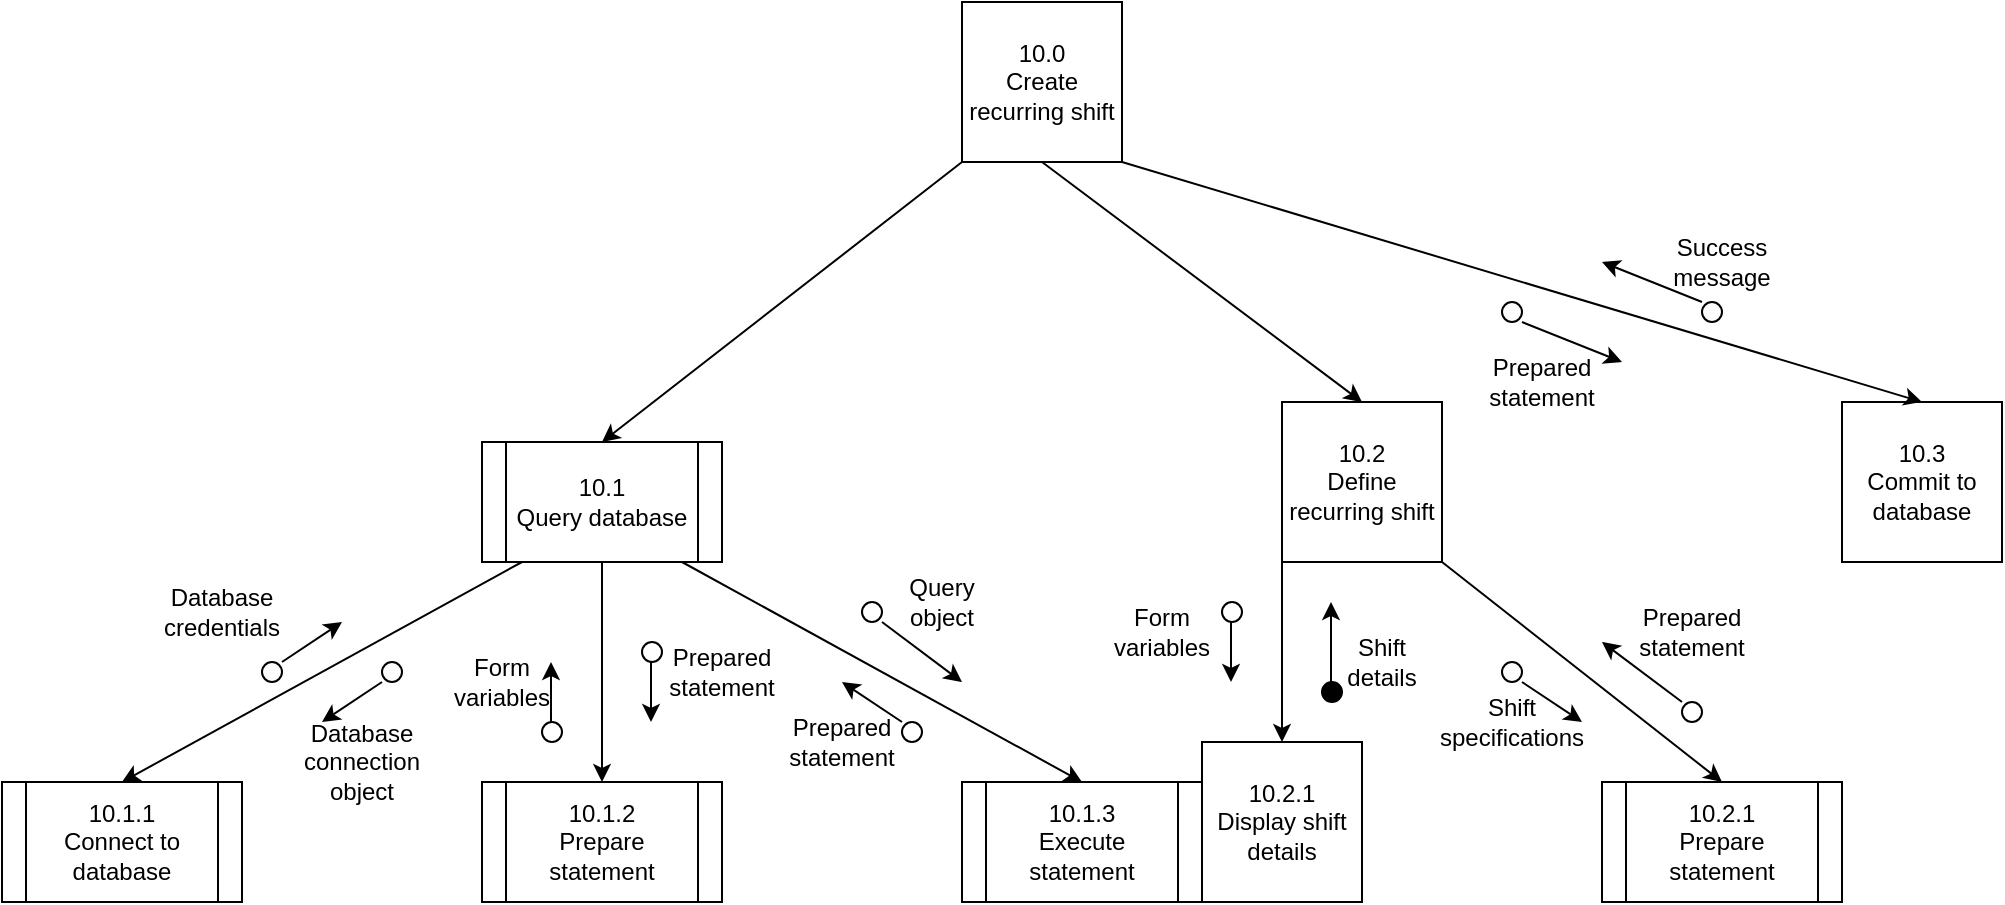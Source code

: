 <mxfile version="12.7.0" type="github">
  <diagram id="g8YreM0hBuEBGL91o7nB" name="Page-1">
    <mxGraphModel dx="1952" dy="614" grid="1" gridSize="10" guides="1" tooltips="1" connect="1" arrows="1" fold="1" page="1" pageScale="1" pageWidth="850" pageHeight="1100" math="0" shadow="0">
      <root>
        <mxCell id="0"/>
        <mxCell id="1" parent="0"/>
        <mxCell id="knCNbC4QlPTW4irUIRz2-75" value="10.0&lt;br&gt;Create recurring shift" style="whiteSpace=wrap;html=1;aspect=fixed;fillColor=#FFFFFF;" parent="1" vertex="1">
          <mxGeometry x="400" y="40" width="80" height="80" as="geometry"/>
        </mxCell>
        <mxCell id="knCNbC4QlPTW4irUIRz2-76" value="10.2&lt;br&gt;Define recurring shift&lt;br&gt;" style="whiteSpace=wrap;html=1;aspect=fixed;fillColor=#FFFFFF;" parent="1" vertex="1">
          <mxGeometry x="560" y="240" width="80" height="80" as="geometry"/>
        </mxCell>
        <mxCell id="knCNbC4QlPTW4irUIRz2-78" value="10.1.1&lt;br&gt;Connect to database" style="shape=process;whiteSpace=wrap;html=1;backgroundOutline=1;" parent="1" vertex="1">
          <mxGeometry x="-80" y="430" width="120" height="60" as="geometry"/>
        </mxCell>
        <mxCell id="knCNbC4QlPTW4irUIRz2-79" value="10.1.2&lt;br&gt;Prepare statement" style="shape=process;whiteSpace=wrap;html=1;backgroundOutline=1;" parent="1" vertex="1">
          <mxGeometry x="160" y="430" width="120" height="60" as="geometry"/>
        </mxCell>
        <mxCell id="knCNbC4QlPTW4irUIRz2-81" value="" style="endArrow=classic;html=1;strokeWidth=1;entryX=0.5;entryY=0;entryDx=0;entryDy=0;exitX=0;exitY=1;exitDx=0;exitDy=0;" parent="1" target="knCNbC4QlPTW4irUIRz2-78" edge="1">
          <mxGeometry width="50" height="50" relative="1" as="geometry">
            <mxPoint x="180" y="320" as="sourcePoint"/>
            <mxPoint x="40" y="330" as="targetPoint"/>
          </mxGeometry>
        </mxCell>
        <mxCell id="knCNbC4QlPTW4irUIRz2-82" value="" style="endArrow=classic;html=1;strokeWidth=1;entryX=0.5;entryY=0;entryDx=0;entryDy=0;exitX=0.5;exitY=1;exitDx=0;exitDy=0;" parent="1" target="knCNbC4QlPTW4irUIRz2-79" edge="1">
          <mxGeometry width="50" height="50" relative="1" as="geometry">
            <mxPoint x="220" y="320" as="sourcePoint"/>
            <mxPoint x="200" y="350" as="targetPoint"/>
          </mxGeometry>
        </mxCell>
        <mxCell id="knCNbC4QlPTW4irUIRz2-83" value="" style="endArrow=classic;html=1;strokeWidth=1;exitX=1;exitY=1;exitDx=0;exitDy=0;entryX=0.5;entryY=0;entryDx=0;entryDy=0;" parent="1" target="knCNbC4QlPTW4irUIRz2-84" edge="1">
          <mxGeometry width="50" height="50" relative="1" as="geometry">
            <mxPoint x="260" y="320" as="sourcePoint"/>
            <mxPoint x="380" y="330" as="targetPoint"/>
          </mxGeometry>
        </mxCell>
        <mxCell id="knCNbC4QlPTW4irUIRz2-84" value="&lt;span style=&quot;white-space: normal&quot;&gt;10.1.3&lt;/span&gt;&lt;br style=&quot;white-space: normal&quot;&gt;&lt;span style=&quot;white-space: normal&quot;&gt;Execute statement&lt;/span&gt;" style="shape=process;whiteSpace=wrap;html=1;backgroundOutline=1;fillColor=#FFFFFF;" parent="1" vertex="1">
          <mxGeometry x="400" y="430" width="120" height="60" as="geometry"/>
        </mxCell>
        <mxCell id="LVGDp0dCCoM71tFBu9lL-1" value="&lt;span style=&quot;white-space: normal&quot;&gt;10.1&lt;/span&gt;&lt;br style=&quot;white-space: normal&quot;&gt;&lt;span style=&quot;white-space: normal&quot;&gt;Query database&lt;/span&gt;" style="shape=process;whiteSpace=wrap;html=1;backgroundOutline=1;" vertex="1" parent="1">
          <mxGeometry x="160" y="260" width="120" height="60" as="geometry"/>
        </mxCell>
        <mxCell id="LVGDp0dCCoM71tFBu9lL-2" value="" style="endArrow=classic;html=1;entryX=0.5;entryY=0;entryDx=0;entryDy=0;exitX=0;exitY=1;exitDx=0;exitDy=0;" edge="1" parent="1" source="knCNbC4QlPTW4irUIRz2-75" target="LVGDp0dCCoM71tFBu9lL-1">
          <mxGeometry width="50" height="50" relative="1" as="geometry">
            <mxPoint x="260" y="190" as="sourcePoint"/>
            <mxPoint x="310" y="140" as="targetPoint"/>
          </mxGeometry>
        </mxCell>
        <mxCell id="LVGDp0dCCoM71tFBu9lL-3" value="" style="endArrow=classic;html=1;exitX=0.5;exitY=1;exitDx=0;exitDy=0;entryX=0.5;entryY=0;entryDx=0;entryDy=0;" edge="1" parent="1" source="knCNbC4QlPTW4irUIRz2-75" target="knCNbC4QlPTW4irUIRz2-76">
          <mxGeometry width="50" height="50" relative="1" as="geometry">
            <mxPoint x="520" y="230" as="sourcePoint"/>
            <mxPoint x="570" y="180" as="targetPoint"/>
          </mxGeometry>
        </mxCell>
        <mxCell id="LVGDp0dCCoM71tFBu9lL-4" value="10.2.1&lt;br&gt;Display shift details" style="whiteSpace=wrap;html=1;aspect=fixed;" vertex="1" parent="1">
          <mxGeometry x="520" y="410" width="80" height="80" as="geometry"/>
        </mxCell>
        <mxCell id="LVGDp0dCCoM71tFBu9lL-5" value="" style="endArrow=classic;html=1;exitX=0;exitY=1;exitDx=0;exitDy=0;entryX=0.5;entryY=0;entryDx=0;entryDy=0;" edge="1" parent="1" source="knCNbC4QlPTW4irUIRz2-76" target="LVGDp0dCCoM71tFBu9lL-4">
          <mxGeometry width="50" height="50" relative="1" as="geometry">
            <mxPoint x="570" y="390" as="sourcePoint"/>
            <mxPoint x="620" y="340" as="targetPoint"/>
          </mxGeometry>
        </mxCell>
        <mxCell id="LVGDp0dCCoM71tFBu9lL-6" value="10.2.1&lt;br&gt;Prepare statement" style="shape=process;whiteSpace=wrap;html=1;backgroundOutline=1;" vertex="1" parent="1">
          <mxGeometry x="720" y="430" width="120" height="60" as="geometry"/>
        </mxCell>
        <mxCell id="LVGDp0dCCoM71tFBu9lL-7" value="10.3&lt;br&gt;Commit to database" style="whiteSpace=wrap;html=1;aspect=fixed;" vertex="1" parent="1">
          <mxGeometry x="840" y="240" width="80" height="80" as="geometry"/>
        </mxCell>
        <mxCell id="LVGDp0dCCoM71tFBu9lL-8" value="" style="endArrow=classic;html=1;exitX=1;exitY=1;exitDx=0;exitDy=0;entryX=0.5;entryY=0;entryDx=0;entryDy=0;" edge="1" parent="1" source="knCNbC4QlPTW4irUIRz2-75" target="LVGDp0dCCoM71tFBu9lL-7">
          <mxGeometry width="50" height="50" relative="1" as="geometry">
            <mxPoint x="710" y="120" as="sourcePoint"/>
            <mxPoint x="760" y="70" as="targetPoint"/>
          </mxGeometry>
        </mxCell>
        <mxCell id="LVGDp0dCCoM71tFBu9lL-9" value="" style="endArrow=classic;html=1;entryX=0.5;entryY=0;entryDx=0;entryDy=0;exitX=1;exitY=1;exitDx=0;exitDy=0;" edge="1" parent="1" source="knCNbC4QlPTW4irUIRz2-76" target="LVGDp0dCCoM71tFBu9lL-6">
          <mxGeometry width="50" height="50" relative="1" as="geometry">
            <mxPoint x="720" y="380" as="sourcePoint"/>
            <mxPoint x="770" y="330" as="targetPoint"/>
          </mxGeometry>
        </mxCell>
        <mxCell id="LVGDp0dCCoM71tFBu9lL-11" value="" style="endArrow=classic;html=1;" edge="1" parent="1">
          <mxGeometry width="50" height="50" relative="1" as="geometry">
            <mxPoint x="60" y="370" as="sourcePoint"/>
            <mxPoint x="90" y="350" as="targetPoint"/>
          </mxGeometry>
        </mxCell>
        <mxCell id="LVGDp0dCCoM71tFBu9lL-12" value="" style="ellipse;whiteSpace=wrap;html=1;aspect=fixed;" vertex="1" parent="1">
          <mxGeometry x="350" y="340" width="10" height="10" as="geometry"/>
        </mxCell>
        <mxCell id="LVGDp0dCCoM71tFBu9lL-13" value="" style="ellipse;whiteSpace=wrap;html=1;aspect=fixed;" vertex="1" parent="1">
          <mxGeometry x="370" y="400" width="10" height="10" as="geometry"/>
        </mxCell>
        <mxCell id="LVGDp0dCCoM71tFBu9lL-14" value="" style="ellipse;whiteSpace=wrap;html=1;aspect=fixed;" vertex="1" parent="1">
          <mxGeometry x="240" y="360" width="10" height="10" as="geometry"/>
        </mxCell>
        <mxCell id="LVGDp0dCCoM71tFBu9lL-15" value="" style="ellipse;whiteSpace=wrap;html=1;aspect=fixed;" vertex="1" parent="1">
          <mxGeometry x="190" y="400" width="10" height="10" as="geometry"/>
        </mxCell>
        <mxCell id="LVGDp0dCCoM71tFBu9lL-16" value="" style="ellipse;whiteSpace=wrap;html=1;aspect=fixed;" vertex="1" parent="1">
          <mxGeometry x="110" y="370" width="10" height="10" as="geometry"/>
        </mxCell>
        <mxCell id="LVGDp0dCCoM71tFBu9lL-17" value="" style="ellipse;whiteSpace=wrap;html=1;aspect=fixed;" vertex="1" parent="1">
          <mxGeometry x="50" y="370" width="10" height="10" as="geometry"/>
        </mxCell>
        <mxCell id="LVGDp0dCCoM71tFBu9lL-19" value="" style="endArrow=classic;html=1;" edge="1" parent="1">
          <mxGeometry width="50" height="50" relative="1" as="geometry">
            <mxPoint x="110" y="380" as="sourcePoint"/>
            <mxPoint x="80" y="400" as="targetPoint"/>
          </mxGeometry>
        </mxCell>
        <mxCell id="LVGDp0dCCoM71tFBu9lL-20" value="" style="endArrow=classic;html=1;" edge="1" parent="1">
          <mxGeometry width="50" height="50" relative="1" as="geometry">
            <mxPoint x="194.5" y="400" as="sourcePoint"/>
            <mxPoint x="194.5" y="370" as="targetPoint"/>
          </mxGeometry>
        </mxCell>
        <mxCell id="LVGDp0dCCoM71tFBu9lL-21" value="" style="endArrow=classic;html=1;" edge="1" parent="1">
          <mxGeometry width="50" height="50" relative="1" as="geometry">
            <mxPoint x="244.5" y="370" as="sourcePoint"/>
            <mxPoint x="244.5" y="400" as="targetPoint"/>
          </mxGeometry>
        </mxCell>
        <mxCell id="LVGDp0dCCoM71tFBu9lL-22" value="" style="endArrow=classic;html=1;" edge="1" parent="1">
          <mxGeometry width="50" height="50" relative="1" as="geometry">
            <mxPoint x="370" y="400" as="sourcePoint"/>
            <mxPoint x="340" y="380" as="targetPoint"/>
          </mxGeometry>
        </mxCell>
        <mxCell id="LVGDp0dCCoM71tFBu9lL-23" value="" style="endArrow=classic;html=1;" edge="1" parent="1">
          <mxGeometry width="50" height="50" relative="1" as="geometry">
            <mxPoint x="360" y="350" as="sourcePoint"/>
            <mxPoint x="400" y="380" as="targetPoint"/>
          </mxGeometry>
        </mxCell>
        <mxCell id="LVGDp0dCCoM71tFBu9lL-25" value="Database credentials" style="text;html=1;strokeColor=none;fillColor=none;align=center;verticalAlign=middle;whiteSpace=wrap;rounded=0;" vertex="1" parent="1">
          <mxGeometry x="10" y="335" width="40" height="20" as="geometry"/>
        </mxCell>
        <mxCell id="LVGDp0dCCoM71tFBu9lL-26" value="Database connection object" style="text;html=1;strokeColor=none;fillColor=none;align=center;verticalAlign=middle;whiteSpace=wrap;rounded=0;" vertex="1" parent="1">
          <mxGeometry x="80" y="410" width="40" height="20" as="geometry"/>
        </mxCell>
        <mxCell id="LVGDp0dCCoM71tFBu9lL-27" value="Form variables" style="text;html=1;strokeColor=none;fillColor=none;align=center;verticalAlign=middle;whiteSpace=wrap;rounded=0;" vertex="1" parent="1">
          <mxGeometry x="150" y="370" width="40" height="20" as="geometry"/>
        </mxCell>
        <mxCell id="LVGDp0dCCoM71tFBu9lL-28" value="Prepared statement" style="text;html=1;strokeColor=none;fillColor=none;align=center;verticalAlign=middle;whiteSpace=wrap;rounded=0;" vertex="1" parent="1">
          <mxGeometry x="260" y="365" width="40" height="20" as="geometry"/>
        </mxCell>
        <mxCell id="LVGDp0dCCoM71tFBu9lL-29" value="Prepared statement" style="text;html=1;strokeColor=none;fillColor=none;align=center;verticalAlign=middle;whiteSpace=wrap;rounded=0;" vertex="1" parent="1">
          <mxGeometry x="320" y="400" width="40" height="20" as="geometry"/>
        </mxCell>
        <mxCell id="LVGDp0dCCoM71tFBu9lL-30" value="Query object" style="text;html=1;strokeColor=none;fillColor=none;align=center;verticalAlign=middle;whiteSpace=wrap;rounded=0;" vertex="1" parent="1">
          <mxGeometry x="370" y="330" width="40" height="20" as="geometry"/>
        </mxCell>
        <mxCell id="LVGDp0dCCoM71tFBu9lL-32" value="" style="endArrow=classic;html=1;" edge="1" parent="1">
          <mxGeometry width="50" height="50" relative="1" as="geometry">
            <mxPoint x="534.5" y="350" as="sourcePoint"/>
            <mxPoint x="534.5" y="380" as="targetPoint"/>
          </mxGeometry>
        </mxCell>
        <mxCell id="LVGDp0dCCoM71tFBu9lL-33" value="" style="ellipse;whiteSpace=wrap;html=1;aspect=fixed;" vertex="1" parent="1">
          <mxGeometry x="530" y="340" width="10" height="10" as="geometry"/>
        </mxCell>
        <mxCell id="LVGDp0dCCoM71tFBu9lL-34" value="Form variables" style="text;html=1;strokeColor=none;fillColor=none;align=center;verticalAlign=middle;whiteSpace=wrap;rounded=0;" vertex="1" parent="1">
          <mxGeometry x="480" y="345" width="40" height="20" as="geometry"/>
        </mxCell>
        <mxCell id="LVGDp0dCCoM71tFBu9lL-36" value="" style="endArrow=classic;html=1;" edge="1" parent="1">
          <mxGeometry width="50" height="50" relative="1" as="geometry">
            <mxPoint x="584.5" y="380" as="sourcePoint"/>
            <mxPoint x="584.5" y="340" as="targetPoint"/>
          </mxGeometry>
        </mxCell>
        <mxCell id="LVGDp0dCCoM71tFBu9lL-37" value="" style="ellipse;whiteSpace=wrap;html=1;aspect=fixed;fillColor=#000000;" vertex="1" parent="1">
          <mxGeometry x="580" y="380" width="10" height="10" as="geometry"/>
        </mxCell>
        <mxCell id="LVGDp0dCCoM71tFBu9lL-38" value="Shift details" style="text;html=1;strokeColor=none;fillColor=none;align=center;verticalAlign=middle;whiteSpace=wrap;rounded=0;" vertex="1" parent="1">
          <mxGeometry x="590" y="360" width="40" height="20" as="geometry"/>
        </mxCell>
        <mxCell id="LVGDp0dCCoM71tFBu9lL-39" value="" style="endArrow=classic;html=1;" edge="1" parent="1">
          <mxGeometry width="50" height="50" relative="1" as="geometry">
            <mxPoint x="680" y="380" as="sourcePoint"/>
            <mxPoint x="710" y="400" as="targetPoint"/>
          </mxGeometry>
        </mxCell>
        <mxCell id="LVGDp0dCCoM71tFBu9lL-40" value="" style="ellipse;whiteSpace=wrap;html=1;aspect=fixed;" vertex="1" parent="1">
          <mxGeometry x="670" y="370" width="10" height="10" as="geometry"/>
        </mxCell>
        <mxCell id="LVGDp0dCCoM71tFBu9lL-41" value="" style="ellipse;whiteSpace=wrap;html=1;aspect=fixed;" vertex="1" parent="1">
          <mxGeometry x="760" y="390" width="10" height="10" as="geometry"/>
        </mxCell>
        <mxCell id="LVGDp0dCCoM71tFBu9lL-42" value="" style="endArrow=classic;html=1;" edge="1" parent="1">
          <mxGeometry width="50" height="50" relative="1" as="geometry">
            <mxPoint x="760" y="390" as="sourcePoint"/>
            <mxPoint x="720" y="360" as="targetPoint"/>
          </mxGeometry>
        </mxCell>
        <mxCell id="LVGDp0dCCoM71tFBu9lL-44" value="Shift specifications" style="text;html=1;strokeColor=none;fillColor=none;align=center;verticalAlign=middle;whiteSpace=wrap;rounded=0;" vertex="1" parent="1">
          <mxGeometry x="655" y="390" width="40" height="20" as="geometry"/>
        </mxCell>
        <mxCell id="LVGDp0dCCoM71tFBu9lL-45" value="Prepared statement" style="text;html=1;strokeColor=none;fillColor=none;align=center;verticalAlign=middle;whiteSpace=wrap;rounded=0;" vertex="1" parent="1">
          <mxGeometry x="745" y="345" width="40" height="20" as="geometry"/>
        </mxCell>
        <mxCell id="LVGDp0dCCoM71tFBu9lL-46" value="Prepared statement" style="text;html=1;strokeColor=none;fillColor=none;align=center;verticalAlign=middle;whiteSpace=wrap;rounded=0;" vertex="1" parent="1">
          <mxGeometry x="670" y="220" width="40" height="20" as="geometry"/>
        </mxCell>
        <mxCell id="LVGDp0dCCoM71tFBu9lL-47" value="Success message" style="text;html=1;strokeColor=none;fillColor=none;align=center;verticalAlign=middle;whiteSpace=wrap;rounded=0;" vertex="1" parent="1">
          <mxGeometry x="760" y="160" width="40" height="20" as="geometry"/>
        </mxCell>
        <mxCell id="LVGDp0dCCoM71tFBu9lL-48" value="" style="endArrow=classic;html=1;strokeWidth=1;" edge="1" parent="1">
          <mxGeometry width="50" height="50" relative="1" as="geometry">
            <mxPoint x="680" y="200" as="sourcePoint"/>
            <mxPoint x="730" y="220" as="targetPoint"/>
          </mxGeometry>
        </mxCell>
        <mxCell id="LVGDp0dCCoM71tFBu9lL-49" value="" style="endArrow=classic;html=1;strokeWidth=1;" edge="1" parent="1">
          <mxGeometry width="50" height="50" relative="1" as="geometry">
            <mxPoint x="770" y="190" as="sourcePoint"/>
            <mxPoint x="720" y="170" as="targetPoint"/>
          </mxGeometry>
        </mxCell>
        <mxCell id="LVGDp0dCCoM71tFBu9lL-50" value="" style="ellipse;whiteSpace=wrap;html=1;aspect=fixed;" vertex="1" parent="1">
          <mxGeometry x="670" y="190" width="10" height="10" as="geometry"/>
        </mxCell>
        <mxCell id="LVGDp0dCCoM71tFBu9lL-51" value="" style="ellipse;whiteSpace=wrap;html=1;aspect=fixed;" vertex="1" parent="1">
          <mxGeometry x="770" y="190" width="10" height="10" as="geometry"/>
        </mxCell>
      </root>
    </mxGraphModel>
  </diagram>
</mxfile>
